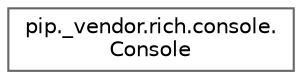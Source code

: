digraph "Graphical Class Hierarchy"
{
 // LATEX_PDF_SIZE
  bgcolor="transparent";
  edge [fontname=Helvetica,fontsize=10,labelfontname=Helvetica,labelfontsize=10];
  node [fontname=Helvetica,fontsize=10,shape=box,height=0.2,width=0.4];
  rankdir="LR";
  Node0 [id="Node000000",label="pip._vendor.rich.console.\lConsole",height=0.2,width=0.4,color="grey40", fillcolor="white", style="filled",URL="$d9/dd5/classpip_1_1__vendor_1_1rich_1_1console_1_1Console.html",tooltip=" "];
}
